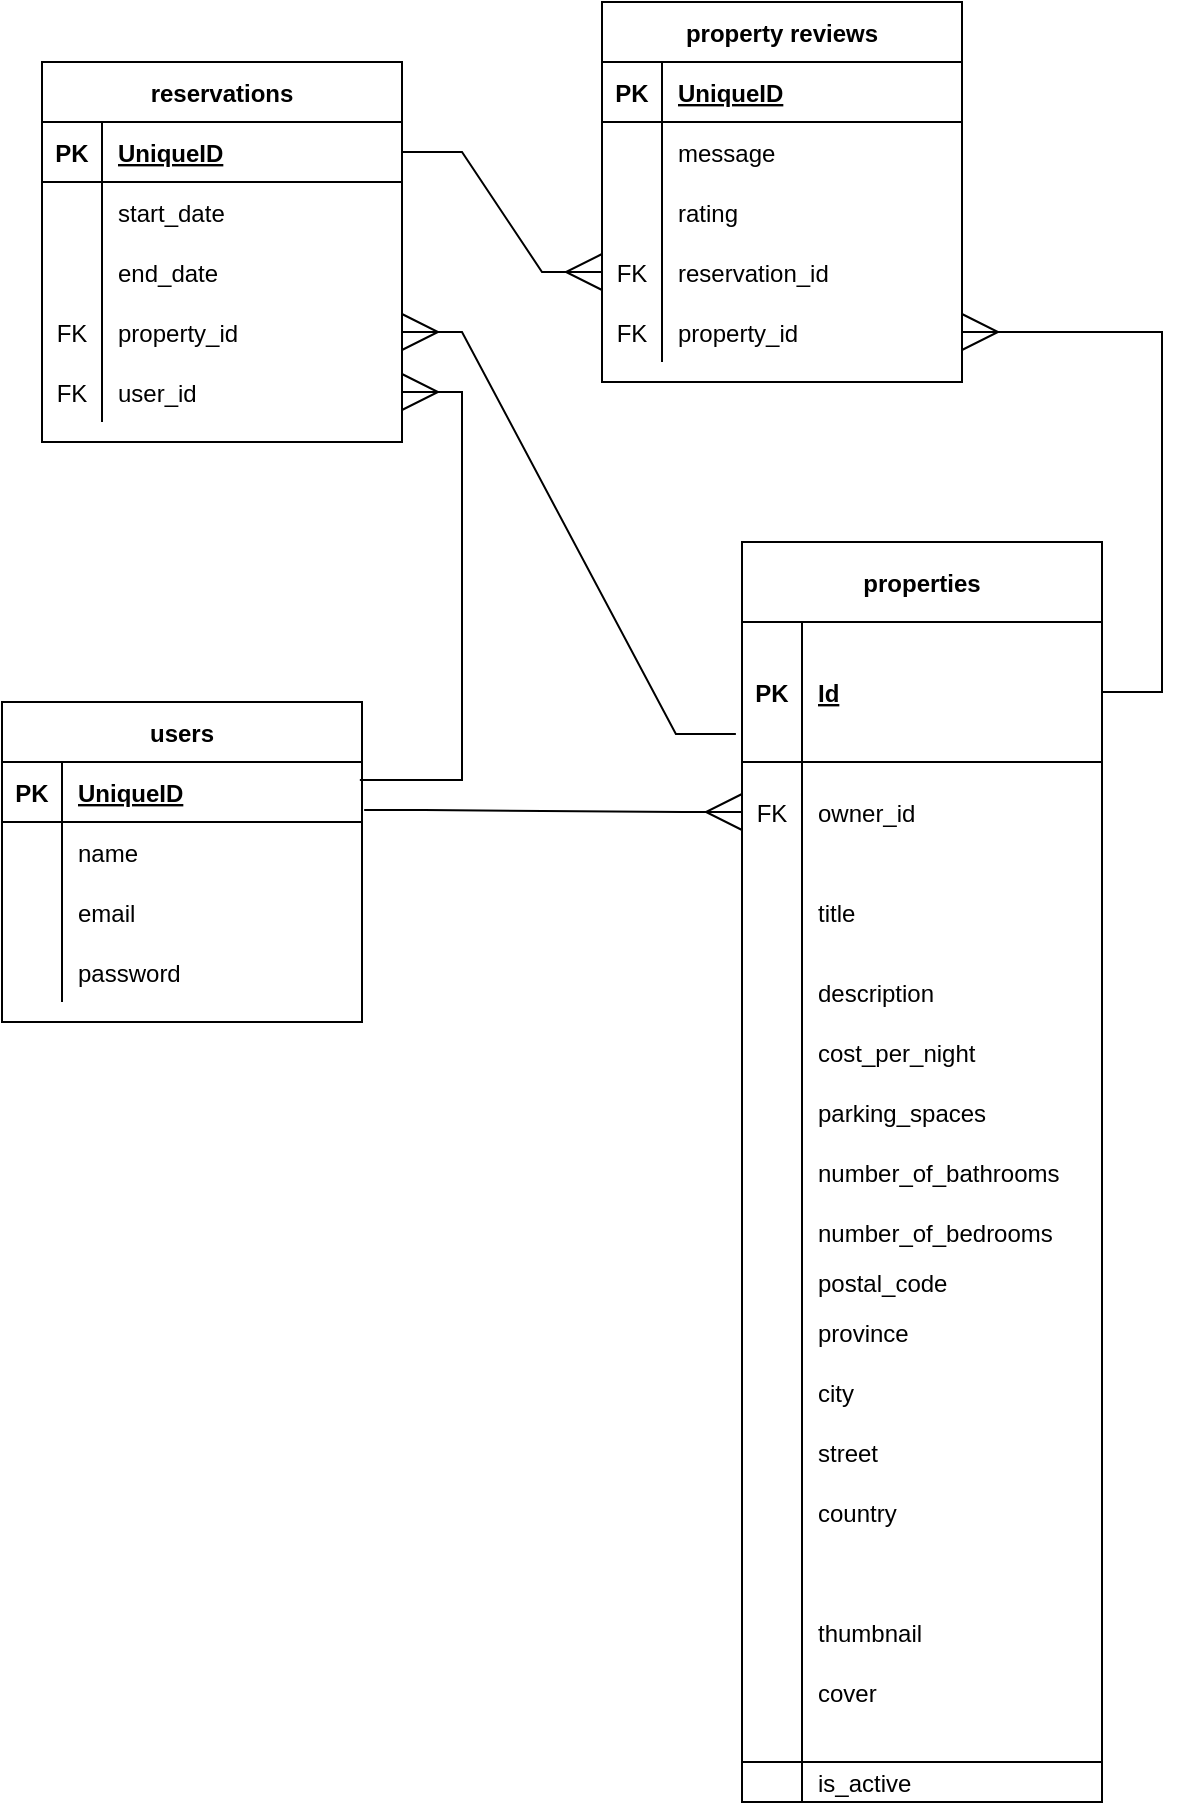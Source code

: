 <mxfile version="20.3.3" type="github">
  <diagram id="KELKpz9a4hR55ZbWfUNa" name="Page-1">
    <mxGraphModel dx="1426" dy="794" grid="1" gridSize="10" guides="1" tooltips="1" connect="1" arrows="1" fold="1" page="1" pageScale="1" pageWidth="850" pageHeight="1100" math="0" shadow="0">
      <root>
        <mxCell id="0" />
        <mxCell id="1" parent="0" />
        <mxCell id="u28PaDDEBwJqy7NLwXgS-1" value="users" style="shape=table;startSize=30;container=1;collapsible=1;childLayout=tableLayout;fixedRows=1;rowLines=0;fontStyle=1;align=center;resizeLast=1;" vertex="1" parent="1">
          <mxGeometry x="260" y="400" width="180" height="160" as="geometry" />
        </mxCell>
        <mxCell id="u28PaDDEBwJqy7NLwXgS-2" value="" style="shape=tableRow;horizontal=0;startSize=0;swimlaneHead=0;swimlaneBody=0;fillColor=none;collapsible=0;dropTarget=0;points=[[0,0.5],[1,0.5]];portConstraint=eastwest;top=0;left=0;right=0;bottom=1;" vertex="1" parent="u28PaDDEBwJqy7NLwXgS-1">
          <mxGeometry y="30" width="180" height="30" as="geometry" />
        </mxCell>
        <mxCell id="u28PaDDEBwJqy7NLwXgS-3" value="PK" style="shape=partialRectangle;connectable=0;fillColor=none;top=0;left=0;bottom=0;right=0;fontStyle=1;overflow=hidden;" vertex="1" parent="u28PaDDEBwJqy7NLwXgS-2">
          <mxGeometry width="30" height="30" as="geometry">
            <mxRectangle width="30" height="30" as="alternateBounds" />
          </mxGeometry>
        </mxCell>
        <mxCell id="u28PaDDEBwJqy7NLwXgS-4" value="UniqueID" style="shape=partialRectangle;connectable=0;fillColor=none;top=0;left=0;bottom=0;right=0;align=left;spacingLeft=6;fontStyle=5;overflow=hidden;" vertex="1" parent="u28PaDDEBwJqy7NLwXgS-2">
          <mxGeometry x="30" width="150" height="30" as="geometry">
            <mxRectangle width="150" height="30" as="alternateBounds" />
          </mxGeometry>
        </mxCell>
        <mxCell id="u28PaDDEBwJqy7NLwXgS-5" value="" style="shape=tableRow;horizontal=0;startSize=0;swimlaneHead=0;swimlaneBody=0;fillColor=none;collapsible=0;dropTarget=0;points=[[0,0.5],[1,0.5]];portConstraint=eastwest;top=0;left=0;right=0;bottom=0;" vertex="1" parent="u28PaDDEBwJqy7NLwXgS-1">
          <mxGeometry y="60" width="180" height="30" as="geometry" />
        </mxCell>
        <mxCell id="u28PaDDEBwJqy7NLwXgS-6" value="" style="shape=partialRectangle;connectable=0;fillColor=none;top=0;left=0;bottom=0;right=0;editable=1;overflow=hidden;" vertex="1" parent="u28PaDDEBwJqy7NLwXgS-5">
          <mxGeometry width="30" height="30" as="geometry">
            <mxRectangle width="30" height="30" as="alternateBounds" />
          </mxGeometry>
        </mxCell>
        <mxCell id="u28PaDDEBwJqy7NLwXgS-7" value="name    " style="shape=partialRectangle;connectable=0;fillColor=none;top=0;left=0;bottom=0;right=0;align=left;spacingLeft=6;overflow=hidden;" vertex="1" parent="u28PaDDEBwJqy7NLwXgS-5">
          <mxGeometry x="30" width="150" height="30" as="geometry">
            <mxRectangle width="150" height="30" as="alternateBounds" />
          </mxGeometry>
        </mxCell>
        <mxCell id="u28PaDDEBwJqy7NLwXgS-8" value="" style="shape=tableRow;horizontal=0;startSize=0;swimlaneHead=0;swimlaneBody=0;fillColor=none;collapsible=0;dropTarget=0;points=[[0,0.5],[1,0.5]];portConstraint=eastwest;top=0;left=0;right=0;bottom=0;" vertex="1" parent="u28PaDDEBwJqy7NLwXgS-1">
          <mxGeometry y="90" width="180" height="30" as="geometry" />
        </mxCell>
        <mxCell id="u28PaDDEBwJqy7NLwXgS-9" value="" style="shape=partialRectangle;connectable=0;fillColor=none;top=0;left=0;bottom=0;right=0;editable=1;overflow=hidden;" vertex="1" parent="u28PaDDEBwJqy7NLwXgS-8">
          <mxGeometry width="30" height="30" as="geometry">
            <mxRectangle width="30" height="30" as="alternateBounds" />
          </mxGeometry>
        </mxCell>
        <mxCell id="u28PaDDEBwJqy7NLwXgS-10" value="email" style="shape=partialRectangle;connectable=0;fillColor=none;top=0;left=0;bottom=0;right=0;align=left;spacingLeft=6;overflow=hidden;" vertex="1" parent="u28PaDDEBwJqy7NLwXgS-8">
          <mxGeometry x="30" width="150" height="30" as="geometry">
            <mxRectangle width="150" height="30" as="alternateBounds" />
          </mxGeometry>
        </mxCell>
        <mxCell id="u28PaDDEBwJqy7NLwXgS-11" value="" style="shape=tableRow;horizontal=0;startSize=0;swimlaneHead=0;swimlaneBody=0;fillColor=none;collapsible=0;dropTarget=0;points=[[0,0.5],[1,0.5]];portConstraint=eastwest;top=0;left=0;right=0;bottom=0;" vertex="1" parent="u28PaDDEBwJqy7NLwXgS-1">
          <mxGeometry y="120" width="180" height="30" as="geometry" />
        </mxCell>
        <mxCell id="u28PaDDEBwJqy7NLwXgS-12" value="" style="shape=partialRectangle;connectable=0;fillColor=none;top=0;left=0;bottom=0;right=0;editable=1;overflow=hidden;" vertex="1" parent="u28PaDDEBwJqy7NLwXgS-11">
          <mxGeometry width="30" height="30" as="geometry">
            <mxRectangle width="30" height="30" as="alternateBounds" />
          </mxGeometry>
        </mxCell>
        <mxCell id="u28PaDDEBwJqy7NLwXgS-13" value="password" style="shape=partialRectangle;connectable=0;fillColor=none;top=0;left=0;bottom=0;right=0;align=left;spacingLeft=6;overflow=hidden;" vertex="1" parent="u28PaDDEBwJqy7NLwXgS-11">
          <mxGeometry x="30" width="150" height="30" as="geometry">
            <mxRectangle width="150" height="30" as="alternateBounds" />
          </mxGeometry>
        </mxCell>
        <mxCell id="u28PaDDEBwJqy7NLwXgS-15" value="properties" style="shape=table;startSize=40;container=1;collapsible=1;childLayout=tableLayout;fixedRows=1;rowLines=0;fontStyle=1;align=center;resizeLast=1;" vertex="1" parent="1">
          <mxGeometry x="630" y="320" width="180" height="630" as="geometry" />
        </mxCell>
        <mxCell id="u28PaDDEBwJqy7NLwXgS-16" value="" style="shape=tableRow;horizontal=0;startSize=0;swimlaneHead=0;swimlaneBody=0;fillColor=none;collapsible=0;dropTarget=0;points=[[0,0.5],[1,0.5]];portConstraint=eastwest;top=0;left=0;right=0;bottom=1;" vertex="1" parent="u28PaDDEBwJqy7NLwXgS-15">
          <mxGeometry y="40" width="180" height="70" as="geometry" />
        </mxCell>
        <mxCell id="u28PaDDEBwJqy7NLwXgS-17" value="PK" style="shape=partialRectangle;connectable=0;fillColor=none;top=0;left=0;bottom=0;right=0;fontStyle=1;overflow=hidden;" vertex="1" parent="u28PaDDEBwJqy7NLwXgS-16">
          <mxGeometry width="30" height="70" as="geometry">
            <mxRectangle width="30" height="70" as="alternateBounds" />
          </mxGeometry>
        </mxCell>
        <mxCell id="u28PaDDEBwJqy7NLwXgS-18" value="Id" style="shape=partialRectangle;connectable=0;fillColor=none;top=0;left=0;bottom=0;right=0;align=left;spacingLeft=6;fontStyle=5;overflow=hidden;" vertex="1" parent="u28PaDDEBwJqy7NLwXgS-16">
          <mxGeometry x="30" width="150" height="70" as="geometry">
            <mxRectangle width="150" height="70" as="alternateBounds" />
          </mxGeometry>
        </mxCell>
        <mxCell id="u28PaDDEBwJqy7NLwXgS-19" value="" style="shape=tableRow;horizontal=0;startSize=0;swimlaneHead=0;swimlaneBody=0;fillColor=none;collapsible=0;dropTarget=0;points=[[0,0.5],[1,0.5]];portConstraint=eastwest;top=0;left=0;right=0;bottom=0;" vertex="1" parent="u28PaDDEBwJqy7NLwXgS-15">
          <mxGeometry y="110" width="180" height="50" as="geometry" />
        </mxCell>
        <mxCell id="u28PaDDEBwJqy7NLwXgS-20" value="FK" style="shape=partialRectangle;connectable=0;fillColor=none;top=0;left=0;bottom=0;right=0;editable=1;overflow=hidden;" vertex="1" parent="u28PaDDEBwJqy7NLwXgS-19">
          <mxGeometry width="30" height="50" as="geometry">
            <mxRectangle width="30" height="50" as="alternateBounds" />
          </mxGeometry>
        </mxCell>
        <mxCell id="u28PaDDEBwJqy7NLwXgS-21" value="owner_id" style="shape=partialRectangle;connectable=0;fillColor=none;top=0;left=0;bottom=0;right=0;align=left;spacingLeft=6;overflow=hidden;" vertex="1" parent="u28PaDDEBwJqy7NLwXgS-19">
          <mxGeometry x="30" width="150" height="50" as="geometry">
            <mxRectangle width="150" height="50" as="alternateBounds" />
          </mxGeometry>
        </mxCell>
        <mxCell id="u28PaDDEBwJqy7NLwXgS-99" value="" style="shape=tableRow;horizontal=0;startSize=0;swimlaneHead=0;swimlaneBody=0;fillColor=none;collapsible=0;dropTarget=0;points=[[0,0.5],[1,0.5]];portConstraint=eastwest;top=0;left=0;right=0;bottom=0;" vertex="1" parent="u28PaDDEBwJqy7NLwXgS-15">
          <mxGeometry y="160" width="180" height="50" as="geometry" />
        </mxCell>
        <mxCell id="u28PaDDEBwJqy7NLwXgS-100" value="" style="shape=partialRectangle;connectable=0;fillColor=none;top=0;left=0;bottom=0;right=0;editable=1;overflow=hidden;" vertex="1" parent="u28PaDDEBwJqy7NLwXgS-99">
          <mxGeometry width="30" height="50" as="geometry">
            <mxRectangle width="30" height="50" as="alternateBounds" />
          </mxGeometry>
        </mxCell>
        <mxCell id="u28PaDDEBwJqy7NLwXgS-101" value="title" style="shape=partialRectangle;connectable=0;fillColor=none;top=0;left=0;bottom=0;right=0;align=left;spacingLeft=6;overflow=hidden;" vertex="1" parent="u28PaDDEBwJqy7NLwXgS-99">
          <mxGeometry x="30" width="150" height="50" as="geometry">
            <mxRectangle width="150" height="50" as="alternateBounds" />
          </mxGeometry>
        </mxCell>
        <mxCell id="u28PaDDEBwJqy7NLwXgS-22" value="" style="shape=tableRow;horizontal=0;startSize=0;swimlaneHead=0;swimlaneBody=0;fillColor=none;collapsible=0;dropTarget=0;points=[[0,0.5],[1,0.5]];portConstraint=eastwest;top=0;left=0;right=0;bottom=0;" vertex="1" parent="u28PaDDEBwJqy7NLwXgS-15">
          <mxGeometry y="210" width="180" height="30" as="geometry" />
        </mxCell>
        <mxCell id="u28PaDDEBwJqy7NLwXgS-23" value="" style="shape=partialRectangle;connectable=0;fillColor=none;top=0;left=0;bottom=0;right=0;editable=1;overflow=hidden;" vertex="1" parent="u28PaDDEBwJqy7NLwXgS-22">
          <mxGeometry width="30" height="30" as="geometry">
            <mxRectangle width="30" height="30" as="alternateBounds" />
          </mxGeometry>
        </mxCell>
        <mxCell id="u28PaDDEBwJqy7NLwXgS-24" value="description" style="shape=partialRectangle;connectable=0;fillColor=none;top=0;left=0;bottom=0;right=0;align=left;spacingLeft=6;overflow=hidden;" vertex="1" parent="u28PaDDEBwJqy7NLwXgS-22">
          <mxGeometry x="30" width="150" height="30" as="geometry">
            <mxRectangle width="150" height="30" as="alternateBounds" />
          </mxGeometry>
        </mxCell>
        <mxCell id="u28PaDDEBwJqy7NLwXgS-25" value="" style="shape=tableRow;horizontal=0;startSize=0;swimlaneHead=0;swimlaneBody=0;fillColor=none;collapsible=0;dropTarget=0;points=[[0,0.5],[1,0.5]];portConstraint=eastwest;top=0;left=0;right=0;bottom=0;" vertex="1" parent="u28PaDDEBwJqy7NLwXgS-15">
          <mxGeometry y="240" width="180" height="30" as="geometry" />
        </mxCell>
        <mxCell id="u28PaDDEBwJqy7NLwXgS-26" value="" style="shape=partialRectangle;connectable=0;fillColor=none;top=0;left=0;bottom=0;right=0;editable=1;overflow=hidden;" vertex="1" parent="u28PaDDEBwJqy7NLwXgS-25">
          <mxGeometry width="30" height="30" as="geometry">
            <mxRectangle width="30" height="30" as="alternateBounds" />
          </mxGeometry>
        </mxCell>
        <mxCell id="u28PaDDEBwJqy7NLwXgS-27" value="cost_per_night" style="shape=partialRectangle;connectable=0;fillColor=none;top=0;left=0;bottom=0;right=0;align=left;spacingLeft=6;overflow=hidden;" vertex="1" parent="u28PaDDEBwJqy7NLwXgS-25">
          <mxGeometry x="30" width="150" height="30" as="geometry">
            <mxRectangle width="150" height="30" as="alternateBounds" />
          </mxGeometry>
        </mxCell>
        <mxCell id="u28PaDDEBwJqy7NLwXgS-54" value="" style="shape=tableRow;horizontal=0;startSize=0;swimlaneHead=0;swimlaneBody=0;fillColor=none;collapsible=0;dropTarget=0;points=[[0,0.5],[1,0.5]];portConstraint=eastwest;top=0;left=0;right=0;bottom=0;" vertex="1" parent="u28PaDDEBwJqy7NLwXgS-15">
          <mxGeometry y="270" width="180" height="30" as="geometry" />
        </mxCell>
        <mxCell id="u28PaDDEBwJqy7NLwXgS-55" value="" style="shape=partialRectangle;connectable=0;fillColor=none;top=0;left=0;bottom=0;right=0;editable=1;overflow=hidden;" vertex="1" parent="u28PaDDEBwJqy7NLwXgS-54">
          <mxGeometry width="30" height="30" as="geometry">
            <mxRectangle width="30" height="30" as="alternateBounds" />
          </mxGeometry>
        </mxCell>
        <mxCell id="u28PaDDEBwJqy7NLwXgS-56" value="parking_spaces" style="shape=partialRectangle;connectable=0;fillColor=none;top=0;left=0;bottom=0;right=0;align=left;spacingLeft=6;overflow=hidden;" vertex="1" parent="u28PaDDEBwJqy7NLwXgS-54">
          <mxGeometry x="30" width="150" height="30" as="geometry">
            <mxRectangle width="150" height="30" as="alternateBounds" />
          </mxGeometry>
        </mxCell>
        <mxCell id="u28PaDDEBwJqy7NLwXgS-57" value="" style="shape=tableRow;horizontal=0;startSize=0;swimlaneHead=0;swimlaneBody=0;fillColor=none;collapsible=0;dropTarget=0;points=[[0,0.5],[1,0.5]];portConstraint=eastwest;top=0;left=0;right=0;bottom=0;" vertex="1" parent="u28PaDDEBwJqy7NLwXgS-15">
          <mxGeometry y="300" width="180" height="30" as="geometry" />
        </mxCell>
        <mxCell id="u28PaDDEBwJqy7NLwXgS-58" value="" style="shape=partialRectangle;connectable=0;fillColor=none;top=0;left=0;bottom=0;right=0;editable=1;overflow=hidden;" vertex="1" parent="u28PaDDEBwJqy7NLwXgS-57">
          <mxGeometry width="30" height="30" as="geometry">
            <mxRectangle width="30" height="30" as="alternateBounds" />
          </mxGeometry>
        </mxCell>
        <mxCell id="u28PaDDEBwJqy7NLwXgS-59" value="number_of_bathrooms" style="shape=partialRectangle;connectable=0;fillColor=none;top=0;left=0;bottom=0;right=0;align=left;spacingLeft=6;overflow=hidden;" vertex="1" parent="u28PaDDEBwJqy7NLwXgS-57">
          <mxGeometry x="30" width="150" height="30" as="geometry">
            <mxRectangle width="150" height="30" as="alternateBounds" />
          </mxGeometry>
        </mxCell>
        <mxCell id="u28PaDDEBwJqy7NLwXgS-60" value="" style="shape=tableRow;horizontal=0;startSize=0;swimlaneHead=0;swimlaneBody=0;fillColor=none;collapsible=0;dropTarget=0;points=[[0,0.5],[1,0.5]];portConstraint=eastwest;top=0;left=0;right=0;bottom=0;" vertex="1" parent="u28PaDDEBwJqy7NLwXgS-15">
          <mxGeometry y="330" width="180" height="30" as="geometry" />
        </mxCell>
        <mxCell id="u28PaDDEBwJqy7NLwXgS-61" value="" style="shape=partialRectangle;connectable=0;fillColor=none;top=0;left=0;bottom=0;right=0;editable=1;overflow=hidden;" vertex="1" parent="u28PaDDEBwJqy7NLwXgS-60">
          <mxGeometry width="30" height="30" as="geometry">
            <mxRectangle width="30" height="30" as="alternateBounds" />
          </mxGeometry>
        </mxCell>
        <mxCell id="u28PaDDEBwJqy7NLwXgS-62" value="number_of_bedrooms" style="shape=partialRectangle;connectable=0;fillColor=none;top=0;left=0;bottom=0;right=0;align=left;spacingLeft=6;overflow=hidden;" vertex="1" parent="u28PaDDEBwJqy7NLwXgS-60">
          <mxGeometry x="30" width="150" height="30" as="geometry">
            <mxRectangle width="150" height="30" as="alternateBounds" />
          </mxGeometry>
        </mxCell>
        <mxCell id="u28PaDDEBwJqy7NLwXgS-96" value="" style="shape=tableRow;horizontal=0;startSize=0;swimlaneHead=0;swimlaneBody=0;fillColor=none;collapsible=0;dropTarget=0;points=[[0,0.5],[1,0.5]];portConstraint=eastwest;top=0;left=0;right=0;bottom=0;" vertex="1" parent="u28PaDDEBwJqy7NLwXgS-15">
          <mxGeometry y="360" width="180" height="20" as="geometry" />
        </mxCell>
        <mxCell id="u28PaDDEBwJqy7NLwXgS-97" value="" style="shape=partialRectangle;connectable=0;fillColor=none;top=0;left=0;bottom=0;right=0;editable=1;overflow=hidden;" vertex="1" parent="u28PaDDEBwJqy7NLwXgS-96">
          <mxGeometry width="30" height="20" as="geometry">
            <mxRectangle width="30" height="20" as="alternateBounds" />
          </mxGeometry>
        </mxCell>
        <mxCell id="u28PaDDEBwJqy7NLwXgS-98" value="postal_code" style="shape=partialRectangle;connectable=0;fillColor=none;top=0;left=0;bottom=0;right=0;align=left;spacingLeft=6;overflow=hidden;" vertex="1" parent="u28PaDDEBwJqy7NLwXgS-96">
          <mxGeometry x="30" width="150" height="20" as="geometry">
            <mxRectangle width="150" height="20" as="alternateBounds" />
          </mxGeometry>
        </mxCell>
        <mxCell id="u28PaDDEBwJqy7NLwXgS-93" value="" style="shape=tableRow;horizontal=0;startSize=0;swimlaneHead=0;swimlaneBody=0;fillColor=none;collapsible=0;dropTarget=0;points=[[0,0.5],[1,0.5]];portConstraint=eastwest;top=0;left=0;right=0;bottom=0;" vertex="1" parent="u28PaDDEBwJqy7NLwXgS-15">
          <mxGeometry y="380" width="180" height="30" as="geometry" />
        </mxCell>
        <mxCell id="u28PaDDEBwJqy7NLwXgS-94" value="" style="shape=partialRectangle;connectable=0;fillColor=none;top=0;left=0;bottom=0;right=0;editable=1;overflow=hidden;" vertex="1" parent="u28PaDDEBwJqy7NLwXgS-93">
          <mxGeometry width="30" height="30" as="geometry">
            <mxRectangle width="30" height="30" as="alternateBounds" />
          </mxGeometry>
        </mxCell>
        <mxCell id="u28PaDDEBwJqy7NLwXgS-95" value="province" style="shape=partialRectangle;connectable=0;fillColor=none;top=0;left=0;bottom=0;right=0;align=left;spacingLeft=6;overflow=hidden;" vertex="1" parent="u28PaDDEBwJqy7NLwXgS-93">
          <mxGeometry x="30" width="150" height="30" as="geometry">
            <mxRectangle width="150" height="30" as="alternateBounds" />
          </mxGeometry>
        </mxCell>
        <mxCell id="u28PaDDEBwJqy7NLwXgS-87" value="" style="shape=tableRow;horizontal=0;startSize=0;swimlaneHead=0;swimlaneBody=0;fillColor=none;collapsible=0;dropTarget=0;points=[[0,0.5],[1,0.5]];portConstraint=eastwest;top=0;left=0;right=0;bottom=0;" vertex="1" parent="u28PaDDEBwJqy7NLwXgS-15">
          <mxGeometry y="410" width="180" height="30" as="geometry" />
        </mxCell>
        <mxCell id="u28PaDDEBwJqy7NLwXgS-88" value="" style="shape=partialRectangle;connectable=0;fillColor=none;top=0;left=0;bottom=0;right=0;editable=1;overflow=hidden;" vertex="1" parent="u28PaDDEBwJqy7NLwXgS-87">
          <mxGeometry width="30" height="30" as="geometry">
            <mxRectangle width="30" height="30" as="alternateBounds" />
          </mxGeometry>
        </mxCell>
        <mxCell id="u28PaDDEBwJqy7NLwXgS-89" value="city" style="shape=partialRectangle;connectable=0;fillColor=none;top=0;left=0;bottom=0;right=0;align=left;spacingLeft=6;overflow=hidden;" vertex="1" parent="u28PaDDEBwJqy7NLwXgS-87">
          <mxGeometry x="30" width="150" height="30" as="geometry">
            <mxRectangle width="150" height="30" as="alternateBounds" />
          </mxGeometry>
        </mxCell>
        <mxCell id="u28PaDDEBwJqy7NLwXgS-84" value="" style="shape=tableRow;horizontal=0;startSize=0;swimlaneHead=0;swimlaneBody=0;fillColor=none;collapsible=0;dropTarget=0;points=[[0,0.5],[1,0.5]];portConstraint=eastwest;top=0;left=0;right=0;bottom=0;" vertex="1" parent="u28PaDDEBwJqy7NLwXgS-15">
          <mxGeometry y="440" width="180" height="30" as="geometry" />
        </mxCell>
        <mxCell id="u28PaDDEBwJqy7NLwXgS-85" value="" style="shape=partialRectangle;connectable=0;fillColor=none;top=0;left=0;bottom=0;right=0;editable=1;overflow=hidden;" vertex="1" parent="u28PaDDEBwJqy7NLwXgS-84">
          <mxGeometry width="30" height="30" as="geometry">
            <mxRectangle width="30" height="30" as="alternateBounds" />
          </mxGeometry>
        </mxCell>
        <mxCell id="u28PaDDEBwJqy7NLwXgS-86" value="street" style="shape=partialRectangle;connectable=0;fillColor=none;top=0;left=0;bottom=0;right=0;align=left;spacingLeft=6;overflow=hidden;" vertex="1" parent="u28PaDDEBwJqy7NLwXgS-84">
          <mxGeometry x="30" width="150" height="30" as="geometry">
            <mxRectangle width="150" height="30" as="alternateBounds" />
          </mxGeometry>
        </mxCell>
        <mxCell id="u28PaDDEBwJqy7NLwXgS-108" value="" style="shape=tableRow;horizontal=0;startSize=0;swimlaneHead=0;swimlaneBody=0;fillColor=none;collapsible=0;dropTarget=0;points=[[0,0.5],[1,0.5]];portConstraint=eastwest;top=0;left=0;right=0;bottom=0;" vertex="1" parent="u28PaDDEBwJqy7NLwXgS-15">
          <mxGeometry y="470" width="180" height="30" as="geometry" />
        </mxCell>
        <mxCell id="u28PaDDEBwJqy7NLwXgS-109" value="" style="shape=partialRectangle;connectable=0;fillColor=none;top=0;left=0;bottom=0;right=0;editable=1;overflow=hidden;" vertex="1" parent="u28PaDDEBwJqy7NLwXgS-108">
          <mxGeometry width="30" height="30" as="geometry">
            <mxRectangle width="30" height="30" as="alternateBounds" />
          </mxGeometry>
        </mxCell>
        <mxCell id="u28PaDDEBwJqy7NLwXgS-110" value="country" style="shape=partialRectangle;connectable=0;fillColor=none;top=0;left=0;bottom=0;right=0;align=left;spacingLeft=6;overflow=hidden;" vertex="1" parent="u28PaDDEBwJqy7NLwXgS-108">
          <mxGeometry x="30" width="150" height="30" as="geometry">
            <mxRectangle width="150" height="30" as="alternateBounds" />
          </mxGeometry>
        </mxCell>
        <mxCell id="u28PaDDEBwJqy7NLwXgS-81" value="" style="shape=tableRow;horizontal=0;startSize=0;swimlaneHead=0;swimlaneBody=0;fillColor=none;collapsible=0;dropTarget=0;points=[[0,0.5],[1,0.5]];portConstraint=eastwest;top=0;left=0;right=0;bottom=0;" vertex="1" parent="u28PaDDEBwJqy7NLwXgS-15">
          <mxGeometry y="500" width="180" height="30" as="geometry" />
        </mxCell>
        <mxCell id="u28PaDDEBwJqy7NLwXgS-82" value="" style="shape=partialRectangle;connectable=0;fillColor=none;top=0;left=0;bottom=0;right=0;editable=1;overflow=hidden;" vertex="1" parent="u28PaDDEBwJqy7NLwXgS-81">
          <mxGeometry width="30" height="30" as="geometry">
            <mxRectangle width="30" height="30" as="alternateBounds" />
          </mxGeometry>
        </mxCell>
        <mxCell id="u28PaDDEBwJqy7NLwXgS-83" value="" style="shape=partialRectangle;connectable=0;fillColor=none;top=0;left=0;bottom=0;right=0;align=left;spacingLeft=6;overflow=hidden;" vertex="1" parent="u28PaDDEBwJqy7NLwXgS-81">
          <mxGeometry x="30" width="150" height="30" as="geometry">
            <mxRectangle width="150" height="30" as="alternateBounds" />
          </mxGeometry>
        </mxCell>
        <mxCell id="u28PaDDEBwJqy7NLwXgS-70" value="" style="shape=tableRow;horizontal=0;startSize=0;swimlaneHead=0;swimlaneBody=0;fillColor=none;collapsible=0;dropTarget=0;points=[[0,0.5],[1,0.5]];portConstraint=eastwest;top=0;left=0;right=0;bottom=0;" vertex="1" parent="u28PaDDEBwJqy7NLwXgS-15">
          <mxGeometry y="530" width="180" height="30" as="geometry" />
        </mxCell>
        <mxCell id="u28PaDDEBwJqy7NLwXgS-71" value="" style="shape=partialRectangle;connectable=0;fillColor=none;top=0;left=0;bottom=0;right=0;editable=1;overflow=hidden;" vertex="1" parent="u28PaDDEBwJqy7NLwXgS-70">
          <mxGeometry width="30" height="30" as="geometry">
            <mxRectangle width="30" height="30" as="alternateBounds" />
          </mxGeometry>
        </mxCell>
        <mxCell id="u28PaDDEBwJqy7NLwXgS-72" value="thumbnail" style="shape=partialRectangle;connectable=0;fillColor=none;top=0;left=0;bottom=0;right=0;align=left;spacingLeft=6;overflow=hidden;" vertex="1" parent="u28PaDDEBwJqy7NLwXgS-70">
          <mxGeometry x="30" width="150" height="30" as="geometry">
            <mxRectangle width="150" height="30" as="alternateBounds" />
          </mxGeometry>
        </mxCell>
        <mxCell id="u28PaDDEBwJqy7NLwXgS-73" value="" style="shape=tableRow;horizontal=0;startSize=0;swimlaneHead=0;swimlaneBody=0;fillColor=none;collapsible=0;dropTarget=0;points=[[0,0.5],[1,0.5]];portConstraint=eastwest;top=0;left=0;right=0;bottom=0;" vertex="1" parent="u28PaDDEBwJqy7NLwXgS-15">
          <mxGeometry y="560" width="180" height="30" as="geometry" />
        </mxCell>
        <mxCell id="u28PaDDEBwJqy7NLwXgS-74" value="" style="shape=partialRectangle;connectable=0;fillColor=none;top=0;left=0;bottom=0;right=0;editable=1;overflow=hidden;" vertex="1" parent="u28PaDDEBwJqy7NLwXgS-73">
          <mxGeometry width="30" height="30" as="geometry">
            <mxRectangle width="30" height="30" as="alternateBounds" />
          </mxGeometry>
        </mxCell>
        <mxCell id="u28PaDDEBwJqy7NLwXgS-75" value="cover" style="shape=partialRectangle;connectable=0;fillColor=none;top=0;left=0;bottom=0;right=0;align=left;spacingLeft=6;overflow=hidden;" vertex="1" parent="u28PaDDEBwJqy7NLwXgS-73">
          <mxGeometry x="30" width="150" height="30" as="geometry">
            <mxRectangle width="150" height="30" as="alternateBounds" />
          </mxGeometry>
        </mxCell>
        <mxCell id="u28PaDDEBwJqy7NLwXgS-78" value="" style="shape=tableRow;horizontal=0;startSize=0;swimlaneHead=0;swimlaneBody=0;fillColor=none;collapsible=0;dropTarget=0;points=[[0,0.5],[1,0.5]];portConstraint=eastwest;top=0;left=0;right=0;bottom=1;" vertex="1" parent="u28PaDDEBwJqy7NLwXgS-15">
          <mxGeometry y="590" width="180" height="20" as="geometry" />
        </mxCell>
        <mxCell id="u28PaDDEBwJqy7NLwXgS-79" value="" style="shape=partialRectangle;connectable=0;fillColor=none;top=0;left=0;bottom=0;right=0;fontStyle=1;overflow=hidden;" vertex="1" parent="u28PaDDEBwJqy7NLwXgS-78">
          <mxGeometry width="30" height="20" as="geometry">
            <mxRectangle width="30" height="20" as="alternateBounds" />
          </mxGeometry>
        </mxCell>
        <mxCell id="u28PaDDEBwJqy7NLwXgS-80" value="" style="shape=partialRectangle;connectable=0;fillColor=none;top=0;left=0;bottom=0;right=0;align=left;spacingLeft=6;fontStyle=5;overflow=hidden;" vertex="1" parent="u28PaDDEBwJqy7NLwXgS-78">
          <mxGeometry x="30" width="150" height="20" as="geometry">
            <mxRectangle width="150" height="20" as="alternateBounds" />
          </mxGeometry>
        </mxCell>
        <mxCell id="u28PaDDEBwJqy7NLwXgS-90" value="" style="shape=tableRow;horizontal=0;startSize=0;swimlaneHead=0;swimlaneBody=0;fillColor=none;collapsible=0;dropTarget=0;points=[[0,0.5],[1,0.5]];portConstraint=eastwest;top=0;left=0;right=0;bottom=0;" vertex="1" parent="u28PaDDEBwJqy7NLwXgS-15">
          <mxGeometry y="610" width="180" height="20" as="geometry" />
        </mxCell>
        <mxCell id="u28PaDDEBwJqy7NLwXgS-91" value="" style="shape=partialRectangle;connectable=0;fillColor=none;top=0;left=0;bottom=0;right=0;editable=1;overflow=hidden;" vertex="1" parent="u28PaDDEBwJqy7NLwXgS-90">
          <mxGeometry width="30" height="20" as="geometry">
            <mxRectangle width="30" height="20" as="alternateBounds" />
          </mxGeometry>
        </mxCell>
        <mxCell id="u28PaDDEBwJqy7NLwXgS-92" value="is_active" style="shape=partialRectangle;connectable=0;fillColor=none;top=0;left=0;bottom=0;right=0;align=left;spacingLeft=6;overflow=hidden;" vertex="1" parent="u28PaDDEBwJqy7NLwXgS-90">
          <mxGeometry x="30" width="150" height="20" as="geometry">
            <mxRectangle width="150" height="20" as="alternateBounds" />
          </mxGeometry>
        </mxCell>
        <mxCell id="u28PaDDEBwJqy7NLwXgS-28" value="reservations" style="shape=table;startSize=30;container=1;collapsible=1;childLayout=tableLayout;fixedRows=1;rowLines=0;fontStyle=1;align=center;resizeLast=1;" vertex="1" parent="1">
          <mxGeometry x="280" y="80" width="180" height="190" as="geometry" />
        </mxCell>
        <mxCell id="u28PaDDEBwJqy7NLwXgS-29" value="" style="shape=tableRow;horizontal=0;startSize=0;swimlaneHead=0;swimlaneBody=0;fillColor=none;collapsible=0;dropTarget=0;points=[[0,0.5],[1,0.5]];portConstraint=eastwest;top=0;left=0;right=0;bottom=1;" vertex="1" parent="u28PaDDEBwJqy7NLwXgS-28">
          <mxGeometry y="30" width="180" height="30" as="geometry" />
        </mxCell>
        <mxCell id="u28PaDDEBwJqy7NLwXgS-30" value="PK" style="shape=partialRectangle;connectable=0;fillColor=none;top=0;left=0;bottom=0;right=0;fontStyle=1;overflow=hidden;" vertex="1" parent="u28PaDDEBwJqy7NLwXgS-29">
          <mxGeometry width="30" height="30" as="geometry">
            <mxRectangle width="30" height="30" as="alternateBounds" />
          </mxGeometry>
        </mxCell>
        <mxCell id="u28PaDDEBwJqy7NLwXgS-31" value="UniqueID" style="shape=partialRectangle;connectable=0;fillColor=none;top=0;left=0;bottom=0;right=0;align=left;spacingLeft=6;fontStyle=5;overflow=hidden;" vertex="1" parent="u28PaDDEBwJqy7NLwXgS-29">
          <mxGeometry x="30" width="150" height="30" as="geometry">
            <mxRectangle width="150" height="30" as="alternateBounds" />
          </mxGeometry>
        </mxCell>
        <mxCell id="u28PaDDEBwJqy7NLwXgS-32" value="" style="shape=tableRow;horizontal=0;startSize=0;swimlaneHead=0;swimlaneBody=0;fillColor=none;collapsible=0;dropTarget=0;points=[[0,0.5],[1,0.5]];portConstraint=eastwest;top=0;left=0;right=0;bottom=0;" vertex="1" parent="u28PaDDEBwJqy7NLwXgS-28">
          <mxGeometry y="60" width="180" height="30" as="geometry" />
        </mxCell>
        <mxCell id="u28PaDDEBwJqy7NLwXgS-33" value="" style="shape=partialRectangle;connectable=0;fillColor=none;top=0;left=0;bottom=0;right=0;editable=1;overflow=hidden;" vertex="1" parent="u28PaDDEBwJqy7NLwXgS-32">
          <mxGeometry width="30" height="30" as="geometry">
            <mxRectangle width="30" height="30" as="alternateBounds" />
          </mxGeometry>
        </mxCell>
        <mxCell id="u28PaDDEBwJqy7NLwXgS-34" value="start_date" style="shape=partialRectangle;connectable=0;fillColor=none;top=0;left=0;bottom=0;right=0;align=left;spacingLeft=6;overflow=hidden;" vertex="1" parent="u28PaDDEBwJqy7NLwXgS-32">
          <mxGeometry x="30" width="150" height="30" as="geometry">
            <mxRectangle width="150" height="30" as="alternateBounds" />
          </mxGeometry>
        </mxCell>
        <mxCell id="u28PaDDEBwJqy7NLwXgS-35" value="" style="shape=tableRow;horizontal=0;startSize=0;swimlaneHead=0;swimlaneBody=0;fillColor=none;collapsible=0;dropTarget=0;points=[[0,0.5],[1,0.5]];portConstraint=eastwest;top=0;left=0;right=0;bottom=0;" vertex="1" parent="u28PaDDEBwJqy7NLwXgS-28">
          <mxGeometry y="90" width="180" height="30" as="geometry" />
        </mxCell>
        <mxCell id="u28PaDDEBwJqy7NLwXgS-36" value="" style="shape=partialRectangle;connectable=0;fillColor=none;top=0;left=0;bottom=0;right=0;editable=1;overflow=hidden;" vertex="1" parent="u28PaDDEBwJqy7NLwXgS-35">
          <mxGeometry width="30" height="30" as="geometry">
            <mxRectangle width="30" height="30" as="alternateBounds" />
          </mxGeometry>
        </mxCell>
        <mxCell id="u28PaDDEBwJqy7NLwXgS-37" value="end_date" style="shape=partialRectangle;connectable=0;fillColor=none;top=0;left=0;bottom=0;right=0;align=left;spacingLeft=6;overflow=hidden;" vertex="1" parent="u28PaDDEBwJqy7NLwXgS-35">
          <mxGeometry x="30" width="150" height="30" as="geometry">
            <mxRectangle width="150" height="30" as="alternateBounds" />
          </mxGeometry>
        </mxCell>
        <mxCell id="u28PaDDEBwJqy7NLwXgS-38" value="" style="shape=tableRow;horizontal=0;startSize=0;swimlaneHead=0;swimlaneBody=0;fillColor=none;collapsible=0;dropTarget=0;points=[[0,0.5],[1,0.5]];portConstraint=eastwest;top=0;left=0;right=0;bottom=0;" vertex="1" parent="u28PaDDEBwJqy7NLwXgS-28">
          <mxGeometry y="120" width="180" height="30" as="geometry" />
        </mxCell>
        <mxCell id="u28PaDDEBwJqy7NLwXgS-39" value="FK" style="shape=partialRectangle;connectable=0;fillColor=none;top=0;left=0;bottom=0;right=0;editable=1;overflow=hidden;" vertex="1" parent="u28PaDDEBwJqy7NLwXgS-38">
          <mxGeometry width="30" height="30" as="geometry">
            <mxRectangle width="30" height="30" as="alternateBounds" />
          </mxGeometry>
        </mxCell>
        <mxCell id="u28PaDDEBwJqy7NLwXgS-40" value="property_id" style="shape=partialRectangle;connectable=0;fillColor=none;top=0;left=0;bottom=0;right=0;align=left;spacingLeft=6;overflow=hidden;" vertex="1" parent="u28PaDDEBwJqy7NLwXgS-38">
          <mxGeometry x="30" width="150" height="30" as="geometry">
            <mxRectangle width="150" height="30" as="alternateBounds" />
          </mxGeometry>
        </mxCell>
        <mxCell id="u28PaDDEBwJqy7NLwXgS-104" value="" style="shape=tableRow;horizontal=0;startSize=0;swimlaneHead=0;swimlaneBody=0;fillColor=none;collapsible=0;dropTarget=0;points=[[0,0.5],[1,0.5]];portConstraint=eastwest;top=0;left=0;right=0;bottom=0;" vertex="1" parent="u28PaDDEBwJqy7NLwXgS-28">
          <mxGeometry y="150" width="180" height="30" as="geometry" />
        </mxCell>
        <mxCell id="u28PaDDEBwJqy7NLwXgS-105" value="FK" style="shape=partialRectangle;connectable=0;fillColor=none;top=0;left=0;bottom=0;right=0;editable=1;overflow=hidden;" vertex="1" parent="u28PaDDEBwJqy7NLwXgS-104">
          <mxGeometry width="30" height="30" as="geometry">
            <mxRectangle width="30" height="30" as="alternateBounds" />
          </mxGeometry>
        </mxCell>
        <mxCell id="u28PaDDEBwJqy7NLwXgS-106" value="user_id" style="shape=partialRectangle;connectable=0;fillColor=none;top=0;left=0;bottom=0;right=0;align=left;spacingLeft=6;overflow=hidden;" vertex="1" parent="u28PaDDEBwJqy7NLwXgS-104">
          <mxGeometry x="30" width="150" height="30" as="geometry">
            <mxRectangle width="150" height="30" as="alternateBounds" />
          </mxGeometry>
        </mxCell>
        <mxCell id="u28PaDDEBwJqy7NLwXgS-41" value="property reviews" style="shape=table;startSize=30;container=1;collapsible=1;childLayout=tableLayout;fixedRows=1;rowLines=0;fontStyle=1;align=center;resizeLast=1;" vertex="1" parent="1">
          <mxGeometry x="560" y="50" width="180" height="190" as="geometry" />
        </mxCell>
        <mxCell id="u28PaDDEBwJqy7NLwXgS-42" value="" style="shape=tableRow;horizontal=0;startSize=0;swimlaneHead=0;swimlaneBody=0;fillColor=none;collapsible=0;dropTarget=0;points=[[0,0.5],[1,0.5]];portConstraint=eastwest;top=0;left=0;right=0;bottom=1;" vertex="1" parent="u28PaDDEBwJqy7NLwXgS-41">
          <mxGeometry y="30" width="180" height="30" as="geometry" />
        </mxCell>
        <mxCell id="u28PaDDEBwJqy7NLwXgS-43" value="PK" style="shape=partialRectangle;connectable=0;fillColor=none;top=0;left=0;bottom=0;right=0;fontStyle=1;overflow=hidden;" vertex="1" parent="u28PaDDEBwJqy7NLwXgS-42">
          <mxGeometry width="30" height="30" as="geometry">
            <mxRectangle width="30" height="30" as="alternateBounds" />
          </mxGeometry>
        </mxCell>
        <mxCell id="u28PaDDEBwJqy7NLwXgS-44" value="UniqueID" style="shape=partialRectangle;connectable=0;fillColor=none;top=0;left=0;bottom=0;right=0;align=left;spacingLeft=6;fontStyle=5;overflow=hidden;" vertex="1" parent="u28PaDDEBwJqy7NLwXgS-42">
          <mxGeometry x="30" width="150" height="30" as="geometry">
            <mxRectangle width="150" height="30" as="alternateBounds" />
          </mxGeometry>
        </mxCell>
        <mxCell id="u28PaDDEBwJqy7NLwXgS-45" value="" style="shape=tableRow;horizontal=0;startSize=0;swimlaneHead=0;swimlaneBody=0;fillColor=none;collapsible=0;dropTarget=0;points=[[0,0.5],[1,0.5]];portConstraint=eastwest;top=0;left=0;right=0;bottom=0;" vertex="1" parent="u28PaDDEBwJqy7NLwXgS-41">
          <mxGeometry y="60" width="180" height="30" as="geometry" />
        </mxCell>
        <mxCell id="u28PaDDEBwJqy7NLwXgS-46" value="" style="shape=partialRectangle;connectable=0;fillColor=none;top=0;left=0;bottom=0;right=0;editable=1;overflow=hidden;" vertex="1" parent="u28PaDDEBwJqy7NLwXgS-45">
          <mxGeometry width="30" height="30" as="geometry">
            <mxRectangle width="30" height="30" as="alternateBounds" />
          </mxGeometry>
        </mxCell>
        <mxCell id="u28PaDDEBwJqy7NLwXgS-47" value="message" style="shape=partialRectangle;connectable=0;fillColor=none;top=0;left=0;bottom=0;right=0;align=left;spacingLeft=6;overflow=hidden;" vertex="1" parent="u28PaDDEBwJqy7NLwXgS-45">
          <mxGeometry x="30" width="150" height="30" as="geometry">
            <mxRectangle width="150" height="30" as="alternateBounds" />
          </mxGeometry>
        </mxCell>
        <mxCell id="u28PaDDEBwJqy7NLwXgS-48" value="" style="shape=tableRow;horizontal=0;startSize=0;swimlaneHead=0;swimlaneBody=0;fillColor=none;collapsible=0;dropTarget=0;points=[[0,0.5],[1,0.5]];portConstraint=eastwest;top=0;left=0;right=0;bottom=0;" vertex="1" parent="u28PaDDEBwJqy7NLwXgS-41">
          <mxGeometry y="90" width="180" height="30" as="geometry" />
        </mxCell>
        <mxCell id="u28PaDDEBwJqy7NLwXgS-49" value="" style="shape=partialRectangle;connectable=0;fillColor=none;top=0;left=0;bottom=0;right=0;editable=1;overflow=hidden;" vertex="1" parent="u28PaDDEBwJqy7NLwXgS-48">
          <mxGeometry width="30" height="30" as="geometry">
            <mxRectangle width="30" height="30" as="alternateBounds" />
          </mxGeometry>
        </mxCell>
        <mxCell id="u28PaDDEBwJqy7NLwXgS-50" value="rating" style="shape=partialRectangle;connectable=0;fillColor=none;top=0;left=0;bottom=0;right=0;align=left;spacingLeft=6;overflow=hidden;" vertex="1" parent="u28PaDDEBwJqy7NLwXgS-48">
          <mxGeometry x="30" width="150" height="30" as="geometry">
            <mxRectangle width="150" height="30" as="alternateBounds" />
          </mxGeometry>
        </mxCell>
        <mxCell id="u28PaDDEBwJqy7NLwXgS-51" value="" style="shape=tableRow;horizontal=0;startSize=0;swimlaneHead=0;swimlaneBody=0;fillColor=none;collapsible=0;dropTarget=0;points=[[0,0.5],[1,0.5]];portConstraint=eastwest;top=0;left=0;right=0;bottom=0;" vertex="1" parent="u28PaDDEBwJqy7NLwXgS-41">
          <mxGeometry y="120" width="180" height="30" as="geometry" />
        </mxCell>
        <mxCell id="u28PaDDEBwJqy7NLwXgS-52" value="FK" style="shape=partialRectangle;connectable=0;fillColor=none;top=0;left=0;bottom=0;right=0;editable=1;overflow=hidden;" vertex="1" parent="u28PaDDEBwJqy7NLwXgS-51">
          <mxGeometry width="30" height="30" as="geometry">
            <mxRectangle width="30" height="30" as="alternateBounds" />
          </mxGeometry>
        </mxCell>
        <mxCell id="u28PaDDEBwJqy7NLwXgS-53" value="reservation_id" style="shape=partialRectangle;connectable=0;fillColor=none;top=0;left=0;bottom=0;right=0;align=left;spacingLeft=6;overflow=hidden;" vertex="1" parent="u28PaDDEBwJqy7NLwXgS-51">
          <mxGeometry x="30" width="150" height="30" as="geometry">
            <mxRectangle width="150" height="30" as="alternateBounds" />
          </mxGeometry>
        </mxCell>
        <mxCell id="u28PaDDEBwJqy7NLwXgS-114" value="" style="shape=tableRow;horizontal=0;startSize=0;swimlaneHead=0;swimlaneBody=0;fillColor=none;collapsible=0;dropTarget=0;points=[[0,0.5],[1,0.5]];portConstraint=eastwest;top=0;left=0;right=0;bottom=0;" vertex="1" parent="u28PaDDEBwJqy7NLwXgS-41">
          <mxGeometry y="150" width="180" height="30" as="geometry" />
        </mxCell>
        <mxCell id="u28PaDDEBwJqy7NLwXgS-115" value="FK" style="shape=partialRectangle;connectable=0;fillColor=none;top=0;left=0;bottom=0;right=0;editable=1;overflow=hidden;" vertex="1" parent="u28PaDDEBwJqy7NLwXgS-114">
          <mxGeometry width="30" height="30" as="geometry">
            <mxRectangle width="30" height="30" as="alternateBounds" />
          </mxGeometry>
        </mxCell>
        <mxCell id="u28PaDDEBwJqy7NLwXgS-116" value="property_id" style="shape=partialRectangle;connectable=0;fillColor=none;top=0;left=0;bottom=0;right=0;align=left;spacingLeft=6;overflow=hidden;" vertex="1" parent="u28PaDDEBwJqy7NLwXgS-114">
          <mxGeometry x="30" width="150" height="30" as="geometry">
            <mxRectangle width="150" height="30" as="alternateBounds" />
          </mxGeometry>
        </mxCell>
        <mxCell id="u28PaDDEBwJqy7NLwXgS-102" value="" style="edgeStyle=entityRelationEdgeStyle;fontSize=12;html=1;endArrow=ERmany;rounded=0;startSize=8;endSize=16;entryX=0;entryY=0.5;entryDx=0;entryDy=0;exitX=1.006;exitY=0.8;exitDx=0;exitDy=0;exitPerimeter=0;" edge="1" parent="1" source="u28PaDDEBwJqy7NLwXgS-2" target="u28PaDDEBwJqy7NLwXgS-19">
          <mxGeometry width="100" height="100" relative="1" as="geometry">
            <mxPoint x="340" y="450" as="sourcePoint" />
            <mxPoint x="480" y="400" as="targetPoint" />
          </mxGeometry>
        </mxCell>
        <mxCell id="u28PaDDEBwJqy7NLwXgS-103" value="" style="edgeStyle=entityRelationEdgeStyle;fontSize=12;html=1;endArrow=ERmany;rounded=0;startSize=8;endSize=16;exitX=-0.017;exitY=0.8;exitDx=0;exitDy=0;exitPerimeter=0;" edge="1" parent="1" source="u28PaDDEBwJqy7NLwXgS-16" target="u28PaDDEBwJqy7NLwXgS-38">
          <mxGeometry width="100" height="100" relative="1" as="geometry">
            <mxPoint x="770" y="405" as="sourcePoint" />
            <mxPoint x="910" y="355" as="targetPoint" />
          </mxGeometry>
        </mxCell>
        <mxCell id="u28PaDDEBwJqy7NLwXgS-107" value="" style="edgeStyle=entityRelationEdgeStyle;fontSize=12;html=1;endArrow=ERmany;rounded=0;startSize=8;endSize=16;exitX=0.994;exitY=0.3;exitDx=0;exitDy=0;exitPerimeter=0;" edge="1" parent="1" source="u28PaDDEBwJqy7NLwXgS-2" target="u28PaDDEBwJqy7NLwXgS-104">
          <mxGeometry width="100" height="100" relative="1" as="geometry">
            <mxPoint x="440" y="450" as="sourcePoint" />
            <mxPoint x="490" y="295" as="targetPoint" />
          </mxGeometry>
        </mxCell>
        <mxCell id="u28PaDDEBwJqy7NLwXgS-113" value="" style="edgeStyle=entityRelationEdgeStyle;fontSize=12;html=1;endArrow=ERmany;rounded=0;startSize=8;endSize=16;exitX=1;exitY=0.5;exitDx=0;exitDy=0;" edge="1" parent="1" source="u28PaDDEBwJqy7NLwXgS-29" target="u28PaDDEBwJqy7NLwXgS-51">
          <mxGeometry width="100" height="100" relative="1" as="geometry">
            <mxPoint x="490" y="80" as="sourcePoint" />
            <mxPoint x="510" y="315" as="targetPoint" />
          </mxGeometry>
        </mxCell>
        <mxCell id="u28PaDDEBwJqy7NLwXgS-117" value="" style="edgeStyle=entityRelationEdgeStyle;fontSize=12;html=1;endArrow=ERmany;rounded=0;startSize=8;endSize=16;" edge="1" parent="1" source="u28PaDDEBwJqy7NLwXgS-16" target="u28PaDDEBwJqy7NLwXgS-114">
          <mxGeometry width="100" height="100" relative="1" as="geometry">
            <mxPoint x="810" y="380" as="sourcePoint" />
            <mxPoint x="470" y="135" as="targetPoint" />
          </mxGeometry>
        </mxCell>
      </root>
    </mxGraphModel>
  </diagram>
</mxfile>
